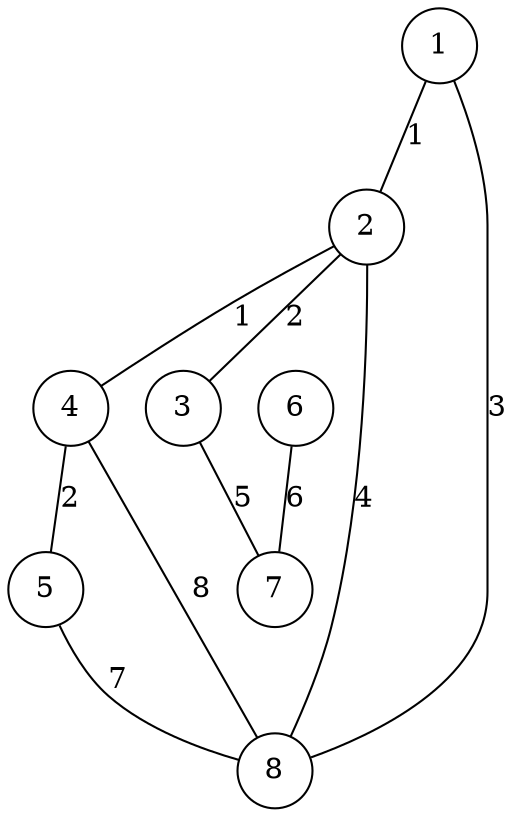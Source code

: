 graph G {
    node [shape=circle];
    1 -- 2 [label="1"];
    1 -- 8 [label="3"];
    2 -- 3 [label="2"];
    2 -- 4 [label="1"];
    2 -- 8 [label="4"];
    3 -- 7 [label="5"];
    4 -- 5 [label="2"];
    4 -- 8 [label="8"];
    5 -- 8 [label="7"];
    6 -- 7 [label="6"];
}
